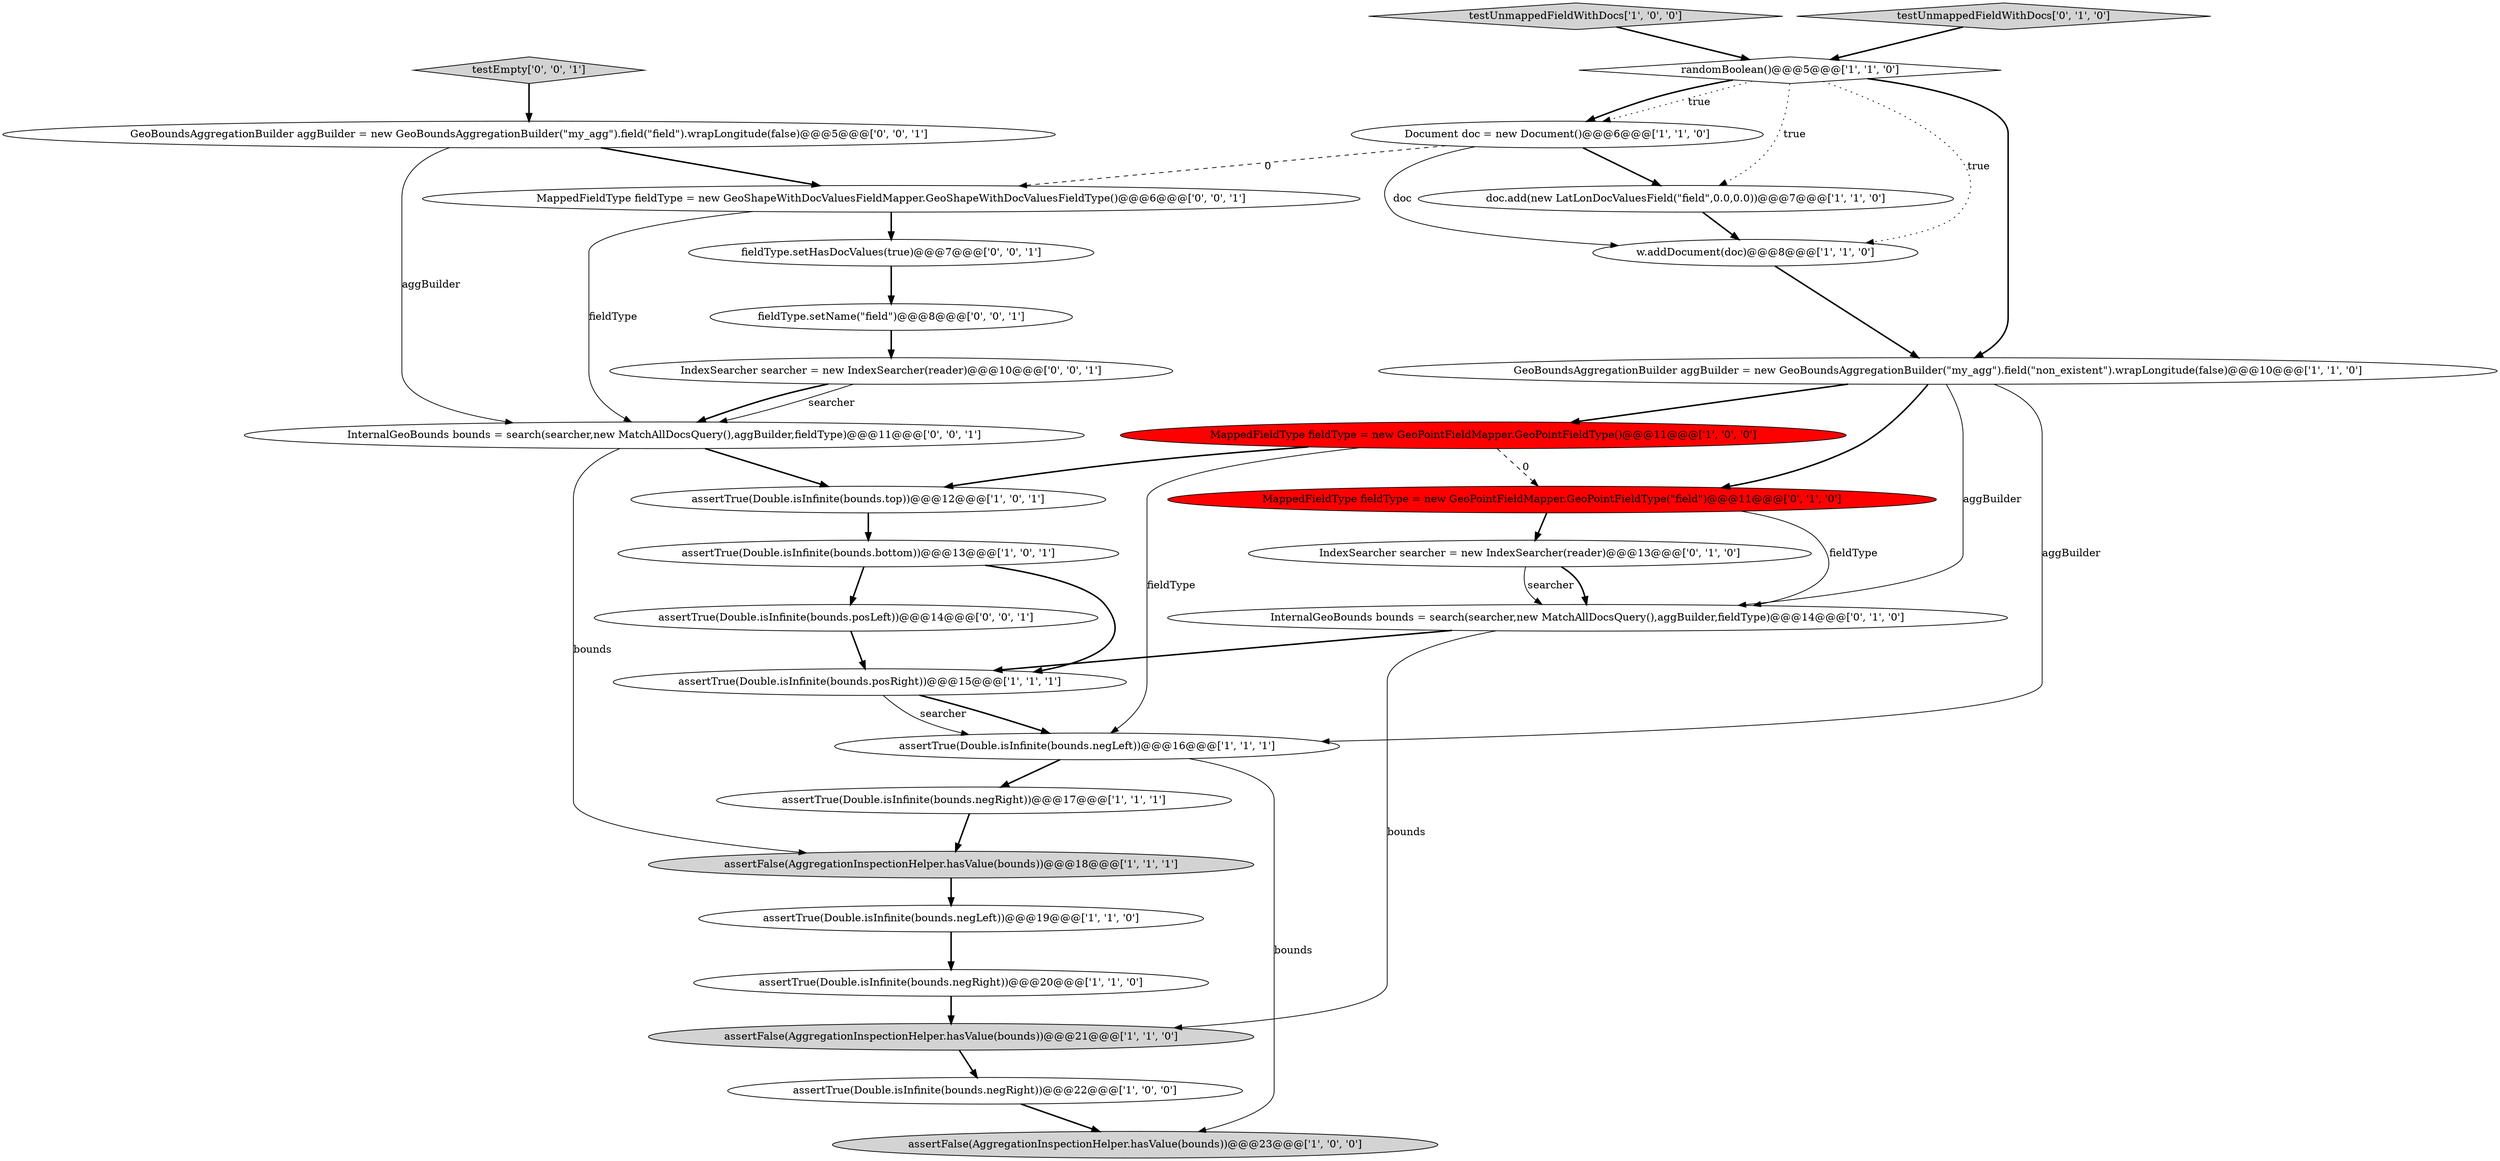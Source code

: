 digraph {
9 [style = filled, label = "w.addDocument(doc)@@@8@@@['1', '1', '0']", fillcolor = white, shape = ellipse image = "AAA0AAABBB1BBB"];
28 [style = filled, label = "MappedFieldType fieldType = new GeoShapeWithDocValuesFieldMapper.GeoShapeWithDocValuesFieldType()@@@6@@@['0', '0', '1']", fillcolor = white, shape = ellipse image = "AAA0AAABBB3BBB"];
0 [style = filled, label = "randomBoolean()@@@5@@@['1', '1', '0']", fillcolor = white, shape = diamond image = "AAA0AAABBB1BBB"];
3 [style = filled, label = "assertTrue(Double.isInfinite(bounds.posRight))@@@15@@@['1', '1', '1']", fillcolor = white, shape = ellipse image = "AAA0AAABBB1BBB"];
26 [style = filled, label = "assertTrue(Double.isInfinite(bounds.posLeft))@@@14@@@['0', '0', '1']", fillcolor = white, shape = ellipse image = "AAA0AAABBB3BBB"];
19 [style = filled, label = "MappedFieldType fieldType = new GeoPointFieldMapper.GeoPointFieldType(\"field\")@@@11@@@['0', '1', '0']", fillcolor = red, shape = ellipse image = "AAA1AAABBB2BBB"];
12 [style = filled, label = "Document doc = new Document()@@@6@@@['1', '1', '0']", fillcolor = white, shape = ellipse image = "AAA0AAABBB1BBB"];
16 [style = filled, label = "assertTrue(Double.isInfinite(bounds.negRight))@@@22@@@['1', '0', '0']", fillcolor = white, shape = ellipse image = "AAA0AAABBB1BBB"];
4 [style = filled, label = "assertTrue(Double.isInfinite(bounds.negRight))@@@20@@@['1', '1', '0']", fillcolor = white, shape = ellipse image = "AAA0AAABBB1BBB"];
17 [style = filled, label = "assertFalse(AggregationInspectionHelper.hasValue(bounds))@@@23@@@['1', '0', '0']", fillcolor = lightgray, shape = ellipse image = "AAA0AAABBB1BBB"];
11 [style = filled, label = "testUnmappedFieldWithDocs['1', '0', '0']", fillcolor = lightgray, shape = diamond image = "AAA0AAABBB1BBB"];
24 [style = filled, label = "InternalGeoBounds bounds = search(searcher,new MatchAllDocsQuery(),aggBuilder,fieldType)@@@11@@@['0', '0', '1']", fillcolor = white, shape = ellipse image = "AAA0AAABBB3BBB"];
14 [style = filled, label = "assertTrue(Double.isInfinite(bounds.negRight))@@@17@@@['1', '1', '1']", fillcolor = white, shape = ellipse image = "AAA0AAABBB1BBB"];
21 [style = filled, label = "InternalGeoBounds bounds = search(searcher,new MatchAllDocsQuery(),aggBuilder,fieldType)@@@14@@@['0', '1', '0']", fillcolor = white, shape = ellipse image = "AAA0AAABBB2BBB"];
29 [style = filled, label = "IndexSearcher searcher = new IndexSearcher(reader)@@@10@@@['0', '0', '1']", fillcolor = white, shape = ellipse image = "AAA0AAABBB3BBB"];
13 [style = filled, label = "doc.add(new LatLonDocValuesField(\"field\",0.0,0.0))@@@7@@@['1', '1', '0']", fillcolor = white, shape = ellipse image = "AAA0AAABBB1BBB"];
15 [style = filled, label = "assertFalse(AggregationInspectionHelper.hasValue(bounds))@@@21@@@['1', '1', '0']", fillcolor = lightgray, shape = ellipse image = "AAA0AAABBB1BBB"];
25 [style = filled, label = "GeoBoundsAggregationBuilder aggBuilder = new GeoBoundsAggregationBuilder(\"my_agg\").field(\"field\").wrapLongitude(false)@@@5@@@['0', '0', '1']", fillcolor = white, shape = ellipse image = "AAA0AAABBB3BBB"];
6 [style = filled, label = "assertTrue(Double.isInfinite(bounds.negLeft))@@@16@@@['1', '1', '1']", fillcolor = white, shape = ellipse image = "AAA0AAABBB1BBB"];
7 [style = filled, label = "assertTrue(Double.isInfinite(bounds.bottom))@@@13@@@['1', '0', '1']", fillcolor = white, shape = ellipse image = "AAA0AAABBB1BBB"];
10 [style = filled, label = "assertTrue(Double.isInfinite(bounds.top))@@@12@@@['1', '0', '1']", fillcolor = white, shape = ellipse image = "AAA0AAABBB1BBB"];
8 [style = filled, label = "assertTrue(Double.isInfinite(bounds.negLeft))@@@19@@@['1', '1', '0']", fillcolor = white, shape = ellipse image = "AAA0AAABBB1BBB"];
20 [style = filled, label = "IndexSearcher searcher = new IndexSearcher(reader)@@@13@@@['0', '1', '0']", fillcolor = white, shape = ellipse image = "AAA0AAABBB2BBB"];
27 [style = filled, label = "testEmpty['0', '0', '1']", fillcolor = lightgray, shape = diamond image = "AAA0AAABBB3BBB"];
1 [style = filled, label = "MappedFieldType fieldType = new GeoPointFieldMapper.GeoPointFieldType()@@@11@@@['1', '0', '0']", fillcolor = red, shape = ellipse image = "AAA1AAABBB1BBB"];
5 [style = filled, label = "GeoBoundsAggregationBuilder aggBuilder = new GeoBoundsAggregationBuilder(\"my_agg\").field(\"non_existent\").wrapLongitude(false)@@@10@@@['1', '1', '0']", fillcolor = white, shape = ellipse image = "AAA0AAABBB1BBB"];
18 [style = filled, label = "testUnmappedFieldWithDocs['0', '1', '0']", fillcolor = lightgray, shape = diamond image = "AAA0AAABBB2BBB"];
22 [style = filled, label = "fieldType.setHasDocValues(true)@@@7@@@['0', '0', '1']", fillcolor = white, shape = ellipse image = "AAA0AAABBB3BBB"];
2 [style = filled, label = "assertFalse(AggregationInspectionHelper.hasValue(bounds))@@@18@@@['1', '1', '1']", fillcolor = lightgray, shape = ellipse image = "AAA0AAABBB1BBB"];
23 [style = filled, label = "fieldType.setName(\"field\")@@@8@@@['0', '0', '1']", fillcolor = white, shape = ellipse image = "AAA0AAABBB3BBB"];
24->10 [style = bold, label=""];
24->2 [style = solid, label="bounds"];
21->15 [style = solid, label="bounds"];
0->12 [style = dotted, label="true"];
25->28 [style = bold, label=""];
29->24 [style = solid, label="searcher"];
0->13 [style = dotted, label="true"];
26->3 [style = bold, label=""];
19->20 [style = bold, label=""];
0->12 [style = bold, label=""];
4->15 [style = bold, label=""];
1->19 [style = dashed, label="0"];
3->6 [style = bold, label=""];
16->17 [style = bold, label=""];
21->3 [style = bold, label=""];
15->16 [style = bold, label=""];
10->7 [style = bold, label=""];
22->23 [style = bold, label=""];
5->6 [style = solid, label="aggBuilder"];
5->21 [style = solid, label="aggBuilder"];
7->3 [style = bold, label=""];
3->6 [style = solid, label="searcher"];
7->26 [style = bold, label=""];
20->21 [style = bold, label=""];
6->14 [style = bold, label=""];
23->29 [style = bold, label=""];
5->19 [style = bold, label=""];
12->13 [style = bold, label=""];
5->1 [style = bold, label=""];
19->21 [style = solid, label="fieldType"];
12->9 [style = solid, label="doc"];
20->21 [style = solid, label="searcher"];
11->0 [style = bold, label=""];
25->24 [style = solid, label="aggBuilder"];
12->28 [style = dashed, label="0"];
9->5 [style = bold, label=""];
28->24 [style = solid, label="fieldType"];
14->2 [style = bold, label=""];
6->17 [style = solid, label="bounds"];
13->9 [style = bold, label=""];
8->4 [style = bold, label=""];
29->24 [style = bold, label=""];
1->10 [style = bold, label=""];
0->9 [style = dotted, label="true"];
27->25 [style = bold, label=""];
18->0 [style = bold, label=""];
28->22 [style = bold, label=""];
2->8 [style = bold, label=""];
0->5 [style = bold, label=""];
1->6 [style = solid, label="fieldType"];
}
